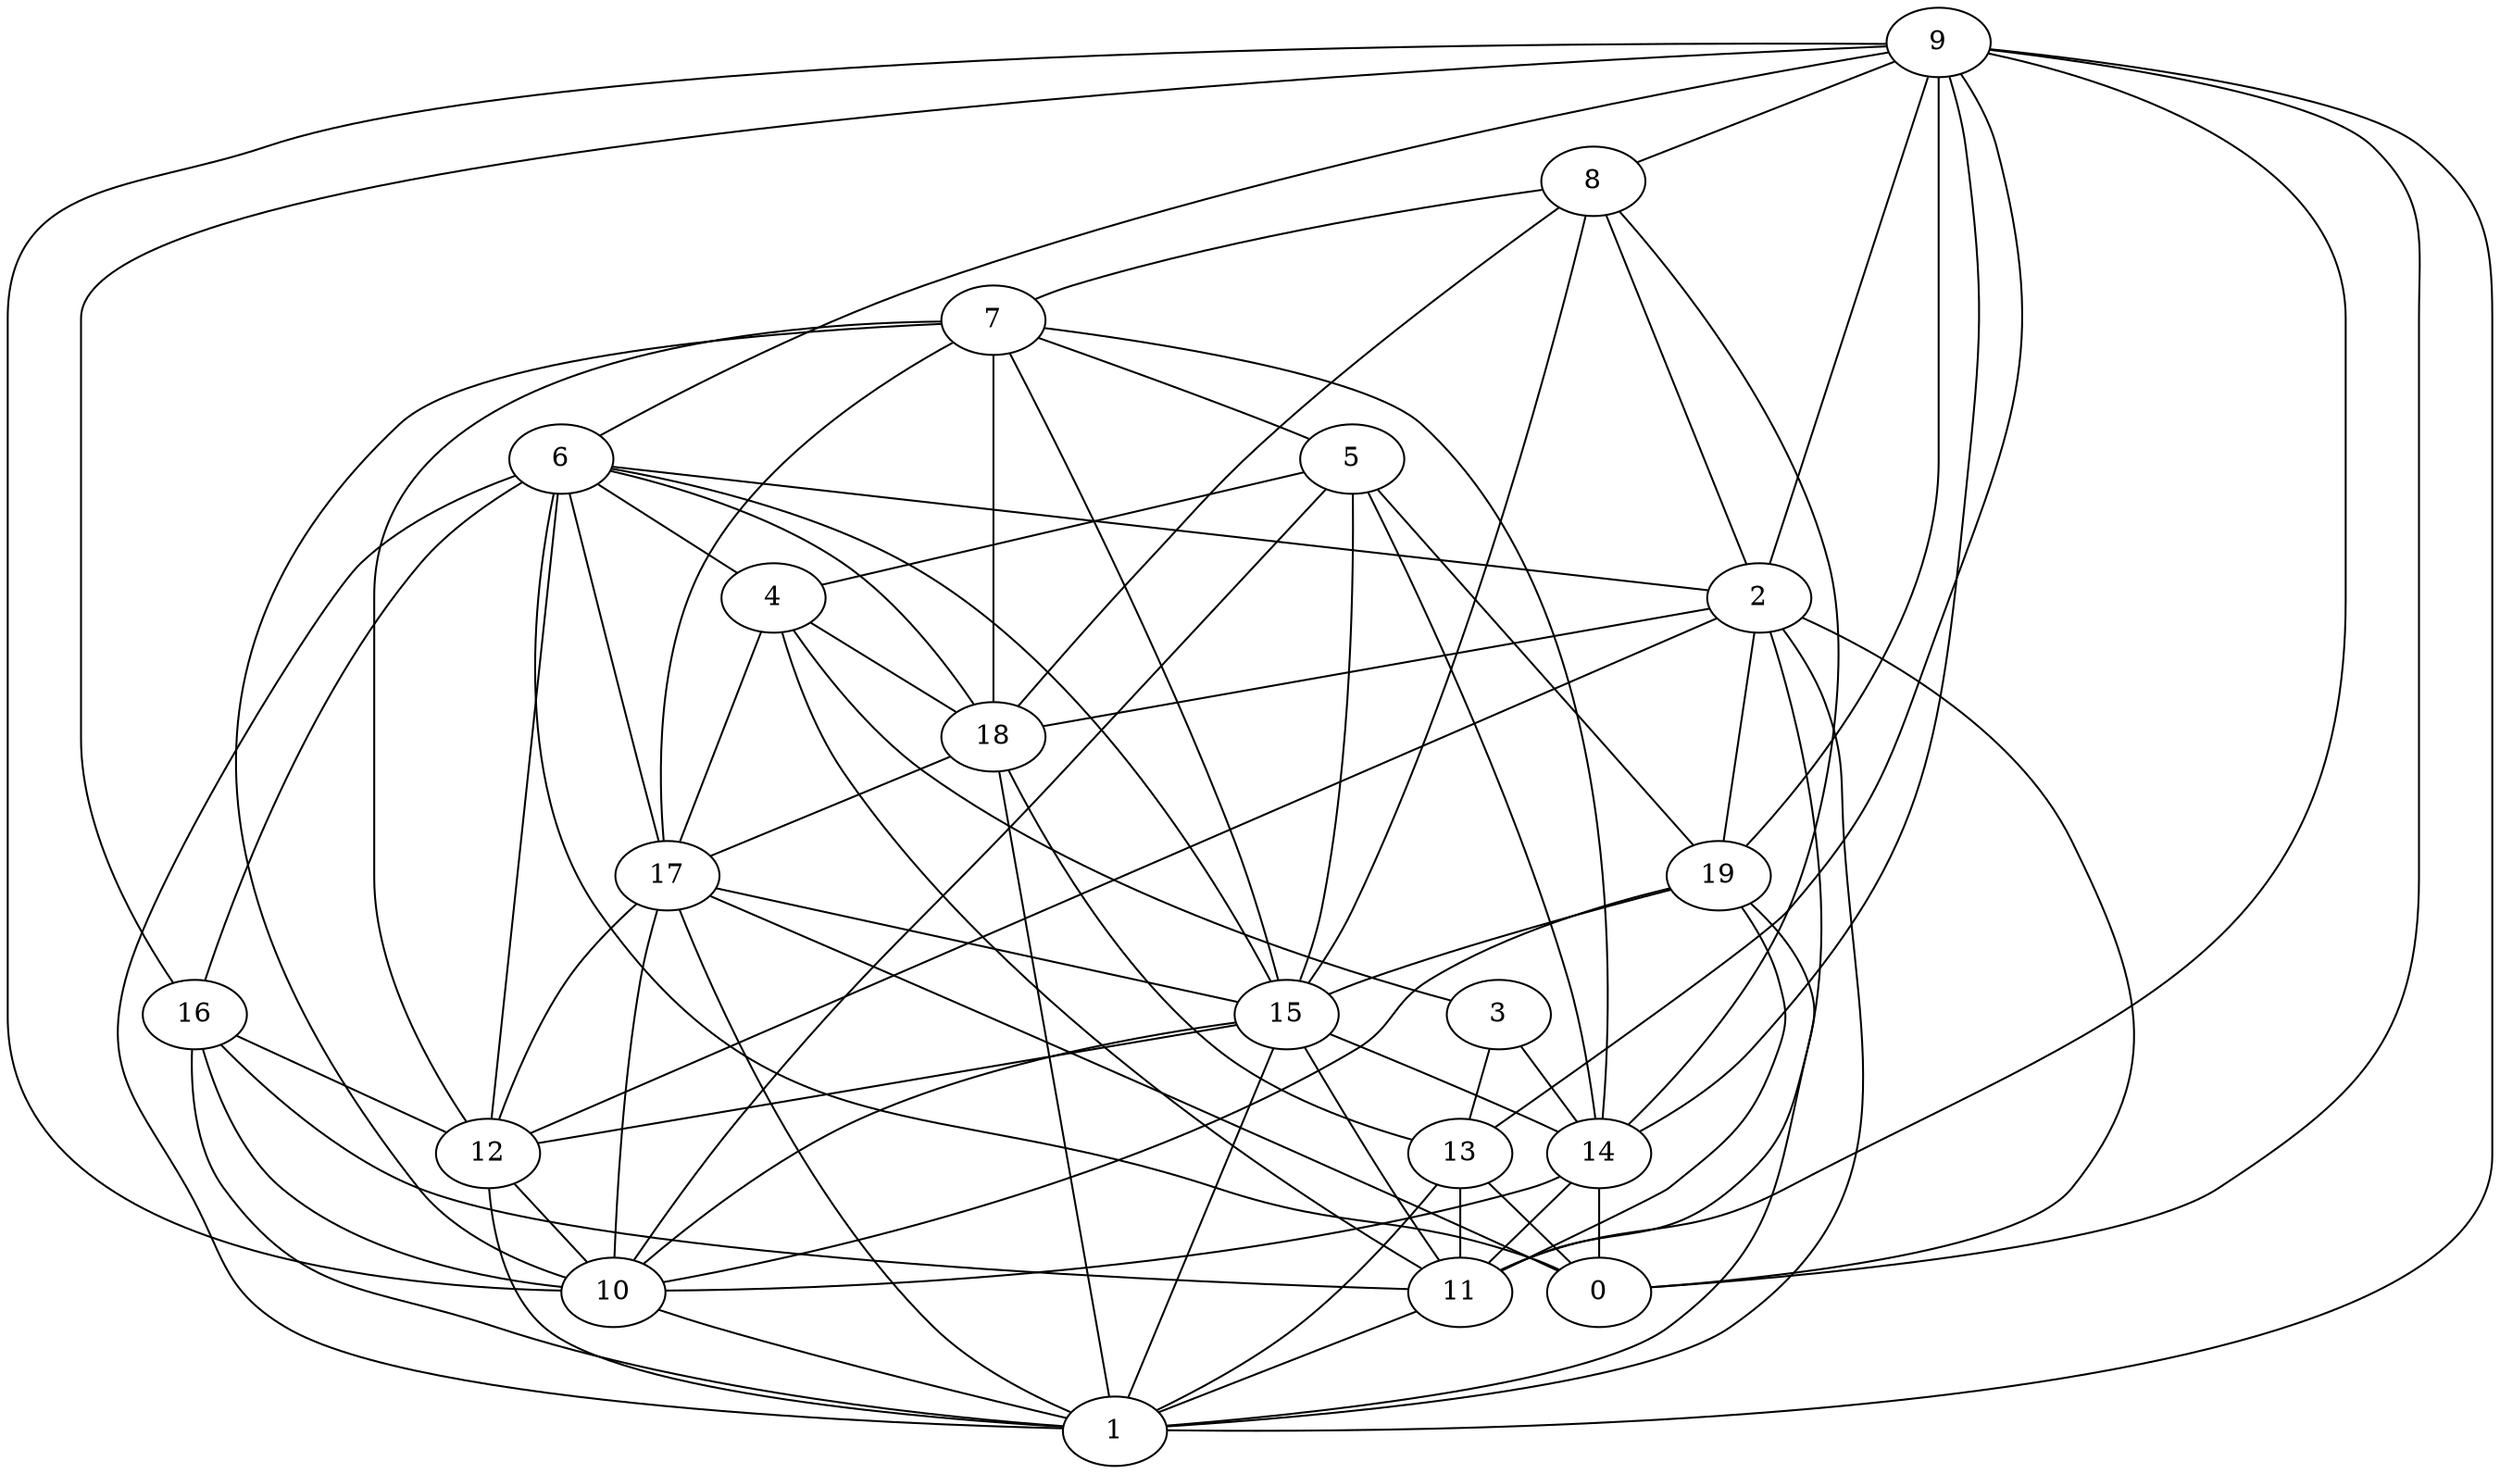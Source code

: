 digraph GG_graph {

subgraph G_graph {
edge [color = black]
"8" -> "2" [dir = none]
"9" -> "1" [dir = none]
"9" -> "2" [dir = none]
"9" -> "19" [dir = none]
"9" -> "0" [dir = none]
"9" -> "6" [dir = none]
"9" -> "11" [dir = none]
"9" -> "14" [dir = none]
"9" -> "16" [dir = none]
"9" -> "8" [dir = none]
"3" -> "13" [dir = none]
"3" -> "14" [dir = none]
"16" -> "11" [dir = none]
"16" -> "12" [dir = none]
"5" -> "4" [dir = none]
"5" -> "10" [dir = none]
"5" -> "15" [dir = none]
"10" -> "1" [dir = none]
"4" -> "17" [dir = none]
"14" -> "10" [dir = none]
"15" -> "14" [dir = none]
"13" -> "0" [dir = none]
"13" -> "11" [dir = none]
"17" -> "0" [dir = none]
"17" -> "12" [dir = none]
"7" -> "12" [dir = none]
"7" -> "5" [dir = none]
"7" -> "18" [dir = none]
"18" -> "13" [dir = none]
"12" -> "10" [dir = none]
"6" -> "15" [dir = none]
"6" -> "2" [dir = none]
"6" -> "12" [dir = none]
"6" -> "1" [dir = none]
"6" -> "16" [dir = none]
"2" -> "1" [dir = none]
"2" -> "0" [dir = none]
"2" -> "19" [dir = none]
"5" -> "14" [dir = none]
"4" -> "3" [dir = none]
"15" -> "1" [dir = none]
"15" -> "12" [dir = none]
"2" -> "18" [dir = none]
"6" -> "18" [dir = none]
"15" -> "11" [dir = none]
"19" -> "15" [dir = none]
"18" -> "1" [dir = none]
"16" -> "1" [dir = none]
"2" -> "12" [dir = none]
"2" -> "11" [dir = none]
"19" -> "11" [dir = none]
"14" -> "11" [dir = none]
"18" -> "17" [dir = none]
"9" -> "13" [dir = none]
"11" -> "1" [dir = none]
"8" -> "18" [dir = none]
"13" -> "1" [dir = none]
"8" -> "7" [dir = none]
"4" -> "11" [dir = none]
"17" -> "15" [dir = none]
"17" -> "1" [dir = none]
"9" -> "10" [dir = none]
"7" -> "10" [dir = none]
"17" -> "10" [dir = none]
"16" -> "10" [dir = none]
"7" -> "15" [dir = none]
"7" -> "14" [dir = none]
"7" -> "17" [dir = none]
"5" -> "19" [dir = none]
"8" -> "15" [dir = none]
"15" -> "10" [dir = none]
"19" -> "10" [dir = none]
"6" -> "0" [dir = none]
"19" -> "1" [dir = none]
"6" -> "4" [dir = none]
"12" -> "1" [dir = none]
"6" -> "17" [dir = none]
"14" -> "0" [dir = none]
"8" -> "14" [dir = none]
"4" -> "18" [dir = none]
}

}
